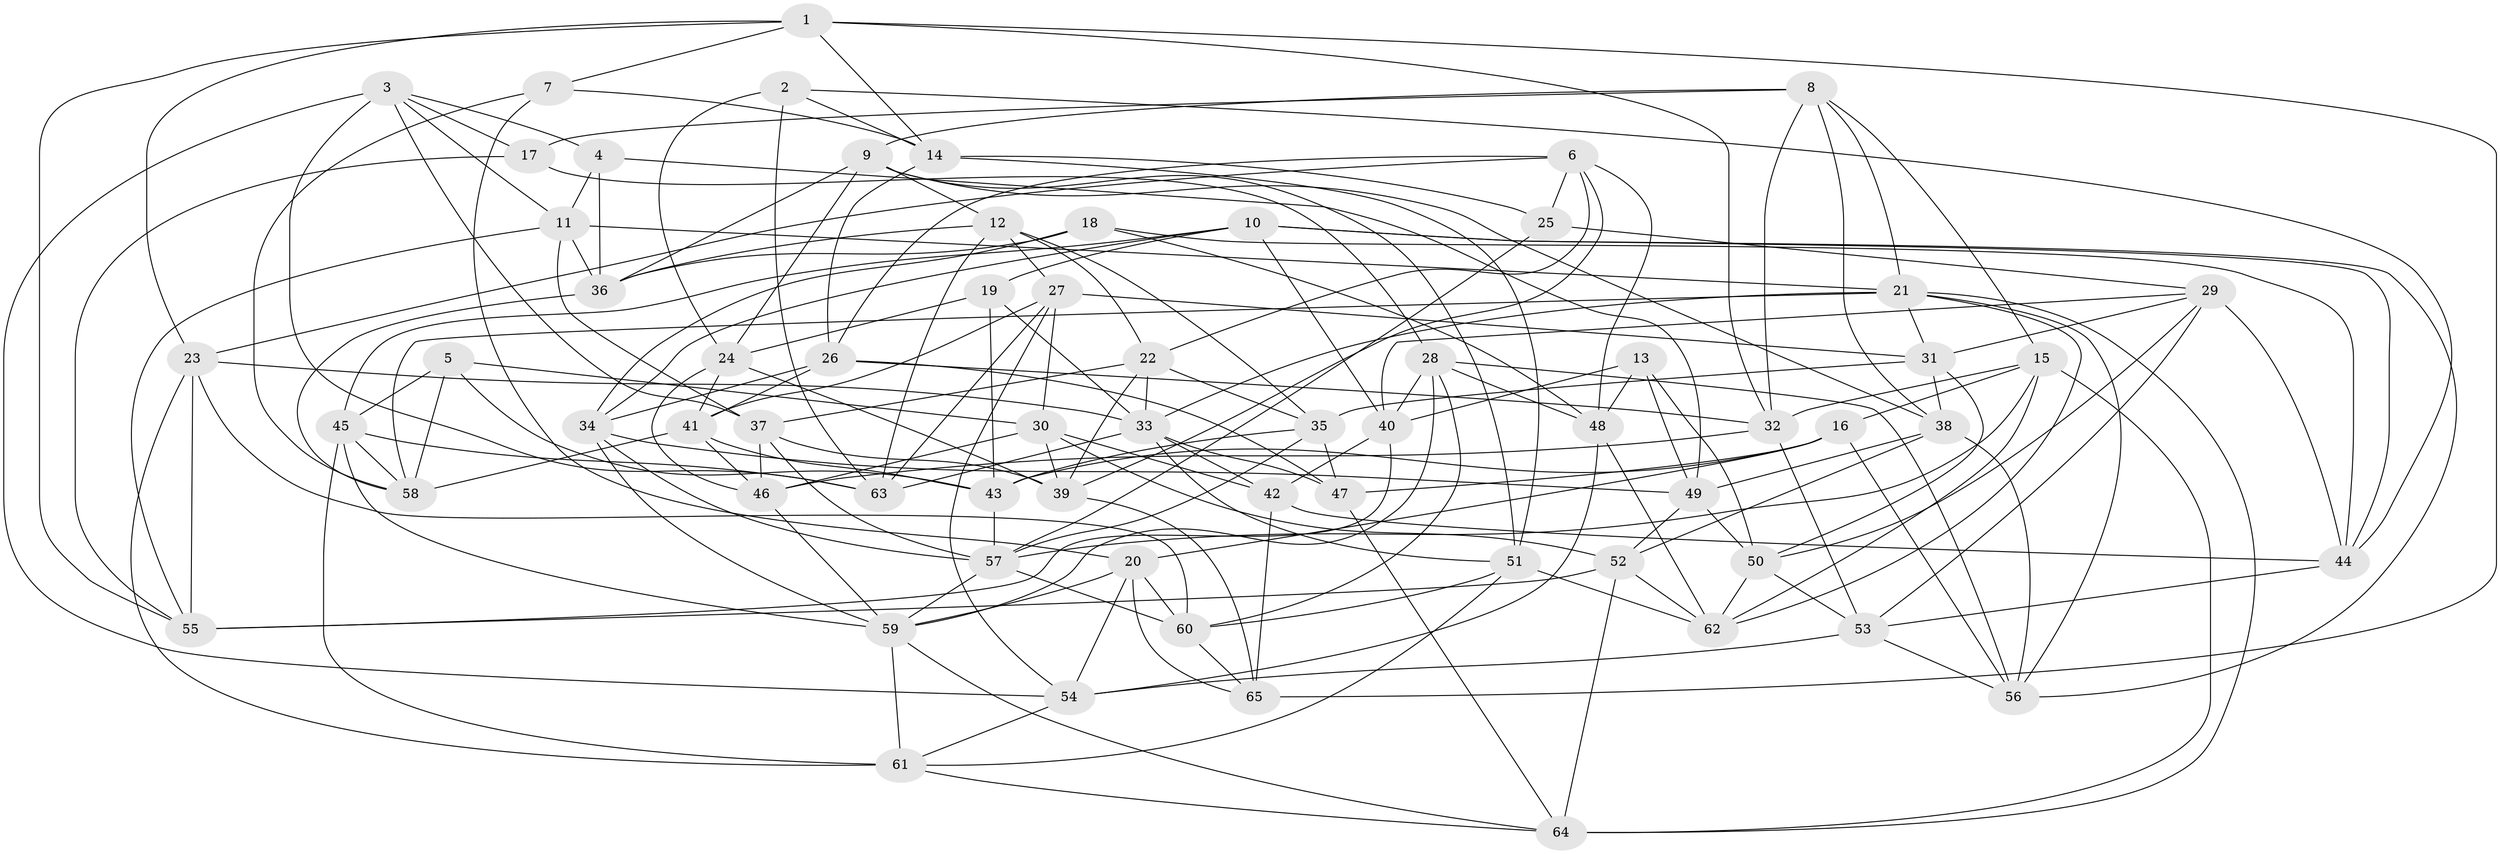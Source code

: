 // original degree distribution, {4: 1.0}
// Generated by graph-tools (version 1.1) at 2025/50/03/09/25 03:50:51]
// undirected, 65 vertices, 188 edges
graph export_dot {
graph [start="1"]
  node [color=gray90,style=filled];
  1;
  2;
  3;
  4;
  5;
  6;
  7;
  8;
  9;
  10;
  11;
  12;
  13;
  14;
  15;
  16;
  17;
  18;
  19;
  20;
  21;
  22;
  23;
  24;
  25;
  26;
  27;
  28;
  29;
  30;
  31;
  32;
  33;
  34;
  35;
  36;
  37;
  38;
  39;
  40;
  41;
  42;
  43;
  44;
  45;
  46;
  47;
  48;
  49;
  50;
  51;
  52;
  53;
  54;
  55;
  56;
  57;
  58;
  59;
  60;
  61;
  62;
  63;
  64;
  65;
  1 -- 7 [weight=1.0];
  1 -- 14 [weight=1.0];
  1 -- 23 [weight=1.0];
  1 -- 32 [weight=1.0];
  1 -- 55 [weight=1.0];
  1 -- 65 [weight=1.0];
  2 -- 14 [weight=1.0];
  2 -- 24 [weight=1.0];
  2 -- 44 [weight=1.0];
  2 -- 63 [weight=1.0];
  3 -- 4 [weight=1.0];
  3 -- 11 [weight=1.0];
  3 -- 17 [weight=1.0];
  3 -- 37 [weight=1.0];
  3 -- 54 [weight=1.0];
  3 -- 63 [weight=1.0];
  4 -- 11 [weight=1.0];
  4 -- 36 [weight=1.0];
  4 -- 49 [weight=1.0];
  5 -- 30 [weight=1.0];
  5 -- 43 [weight=1.0];
  5 -- 45 [weight=1.0];
  5 -- 58 [weight=1.0];
  6 -- 22 [weight=1.0];
  6 -- 23 [weight=1.0];
  6 -- 25 [weight=1.0];
  6 -- 26 [weight=1.0];
  6 -- 39 [weight=1.0];
  6 -- 48 [weight=1.0];
  7 -- 14 [weight=1.0];
  7 -- 20 [weight=1.0];
  7 -- 58 [weight=1.0];
  8 -- 9 [weight=1.0];
  8 -- 15 [weight=1.0];
  8 -- 17 [weight=1.0];
  8 -- 21 [weight=1.0];
  8 -- 32 [weight=1.0];
  8 -- 38 [weight=1.0];
  9 -- 12 [weight=1.0];
  9 -- 24 [weight=1.0];
  9 -- 36 [weight=1.0];
  9 -- 38 [weight=1.0];
  9 -- 51 [weight=1.0];
  10 -- 19 [weight=1.0];
  10 -- 34 [weight=1.0];
  10 -- 40 [weight=1.0];
  10 -- 44 [weight=1.0];
  10 -- 45 [weight=1.0];
  10 -- 56 [weight=1.0];
  11 -- 21 [weight=1.0];
  11 -- 36 [weight=1.0];
  11 -- 37 [weight=1.0];
  11 -- 55 [weight=1.0];
  12 -- 22 [weight=1.0];
  12 -- 27 [weight=1.0];
  12 -- 35 [weight=1.0];
  12 -- 36 [weight=1.0];
  12 -- 63 [weight=1.0];
  13 -- 40 [weight=1.0];
  13 -- 48 [weight=1.0];
  13 -- 49 [weight=1.0];
  13 -- 50 [weight=1.0];
  14 -- 25 [weight=1.0];
  14 -- 26 [weight=1.0];
  14 -- 51 [weight=1.0];
  15 -- 16 [weight=1.0];
  15 -- 32 [weight=1.0];
  15 -- 57 [weight=1.0];
  15 -- 62 [weight=1.0];
  15 -- 64 [weight=1.0];
  16 -- 20 [weight=1.0];
  16 -- 43 [weight=1.0];
  16 -- 47 [weight=2.0];
  16 -- 56 [weight=1.0];
  17 -- 28 [weight=1.0];
  17 -- 55 [weight=1.0];
  18 -- 34 [weight=1.0];
  18 -- 36 [weight=1.0];
  18 -- 44 [weight=1.0];
  18 -- 48 [weight=1.0];
  19 -- 24 [weight=1.0];
  19 -- 33 [weight=1.0];
  19 -- 43 [weight=1.0];
  20 -- 54 [weight=1.0];
  20 -- 59 [weight=1.0];
  20 -- 60 [weight=1.0];
  20 -- 65 [weight=1.0];
  21 -- 31 [weight=1.0];
  21 -- 33 [weight=1.0];
  21 -- 56 [weight=1.0];
  21 -- 58 [weight=1.0];
  21 -- 62 [weight=1.0];
  21 -- 64 [weight=1.0];
  22 -- 33 [weight=1.0];
  22 -- 35 [weight=1.0];
  22 -- 37 [weight=1.0];
  22 -- 39 [weight=1.0];
  23 -- 33 [weight=1.0];
  23 -- 55 [weight=1.0];
  23 -- 60 [weight=1.0];
  23 -- 61 [weight=1.0];
  24 -- 39 [weight=1.0];
  24 -- 41 [weight=1.0];
  24 -- 46 [weight=1.0];
  25 -- 29 [weight=1.0];
  25 -- 57 [weight=1.0];
  26 -- 32 [weight=1.0];
  26 -- 34 [weight=1.0];
  26 -- 41 [weight=1.0];
  26 -- 47 [weight=1.0];
  27 -- 30 [weight=1.0];
  27 -- 31 [weight=1.0];
  27 -- 41 [weight=1.0];
  27 -- 54 [weight=1.0];
  27 -- 63 [weight=1.0];
  28 -- 40 [weight=1.0];
  28 -- 48 [weight=1.0];
  28 -- 56 [weight=1.0];
  28 -- 59 [weight=1.0];
  28 -- 60 [weight=1.0];
  29 -- 31 [weight=1.0];
  29 -- 40 [weight=1.0];
  29 -- 44 [weight=1.0];
  29 -- 50 [weight=1.0];
  29 -- 53 [weight=1.0];
  30 -- 39 [weight=1.0];
  30 -- 42 [weight=1.0];
  30 -- 46 [weight=1.0];
  30 -- 52 [weight=1.0];
  31 -- 35 [weight=1.0];
  31 -- 38 [weight=1.0];
  31 -- 50 [weight=1.0];
  32 -- 46 [weight=1.0];
  32 -- 53 [weight=1.0];
  33 -- 42 [weight=1.0];
  33 -- 47 [weight=1.0];
  33 -- 51 [weight=1.0];
  33 -- 63 [weight=1.0];
  34 -- 49 [weight=1.0];
  34 -- 57 [weight=1.0];
  34 -- 59 [weight=1.0];
  35 -- 43 [weight=1.0];
  35 -- 47 [weight=1.0];
  35 -- 57 [weight=1.0];
  36 -- 58 [weight=1.0];
  37 -- 39 [weight=1.0];
  37 -- 46 [weight=1.0];
  37 -- 57 [weight=1.0];
  38 -- 49 [weight=1.0];
  38 -- 52 [weight=1.0];
  38 -- 56 [weight=1.0];
  39 -- 65 [weight=1.0];
  40 -- 42 [weight=1.0];
  40 -- 55 [weight=1.0];
  41 -- 43 [weight=1.0];
  41 -- 46 [weight=1.0];
  41 -- 58 [weight=1.0];
  42 -- 44 [weight=1.0];
  42 -- 65 [weight=2.0];
  43 -- 57 [weight=1.0];
  44 -- 53 [weight=1.0];
  45 -- 58 [weight=1.0];
  45 -- 59 [weight=1.0];
  45 -- 61 [weight=1.0];
  45 -- 63 [weight=1.0];
  46 -- 59 [weight=1.0];
  47 -- 64 [weight=1.0];
  48 -- 54 [weight=1.0];
  48 -- 62 [weight=1.0];
  49 -- 50 [weight=1.0];
  49 -- 52 [weight=1.0];
  50 -- 53 [weight=1.0];
  50 -- 62 [weight=1.0];
  51 -- 60 [weight=1.0];
  51 -- 61 [weight=1.0];
  51 -- 62 [weight=1.0];
  52 -- 55 [weight=1.0];
  52 -- 62 [weight=1.0];
  52 -- 64 [weight=1.0];
  53 -- 54 [weight=1.0];
  53 -- 56 [weight=1.0];
  54 -- 61 [weight=1.0];
  57 -- 59 [weight=1.0];
  57 -- 60 [weight=1.0];
  59 -- 61 [weight=1.0];
  59 -- 64 [weight=1.0];
  60 -- 65 [weight=1.0];
  61 -- 64 [weight=1.0];
}
